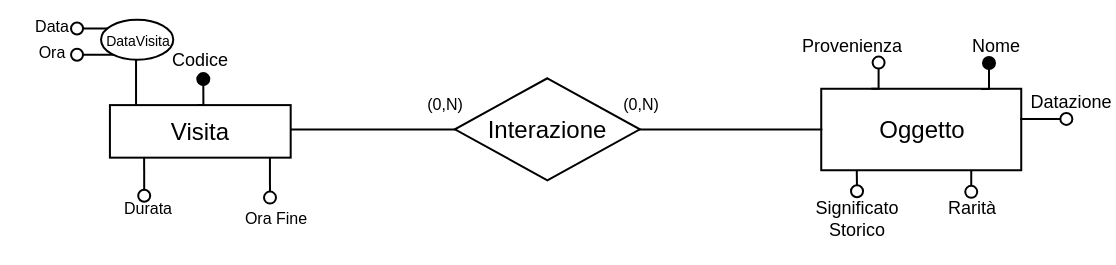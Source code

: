 <mxfile version="24.2.5" type="device">
  <diagram id="u-uQPnkphakEJ7dqq13J" name="Pagina-1">
    <mxGraphModel dx="1209" dy="226" grid="1" gridSize="10" guides="1" tooltips="1" connect="1" arrows="1" fold="1" page="1" pageScale="1" pageWidth="827" pageHeight="1169" math="0" shadow="0">
      <root>
        <mxCell id="0" />
        <mxCell id="1" parent="0" />
        <mxCell id="IPgdLB2P-dnh6yDztJkn-87" value="Oggetto" style="whiteSpace=wrap;html=1;align=center;" parent="1" vertex="1">
          <mxGeometry x="139.62" y="147.385" width="100" height="40.739" as="geometry" />
        </mxCell>
        <mxCell id="IPgdLB2P-dnh6yDztJkn-89" value="&lt;font style=&quot;font-size: 9px;&quot;&gt;Nome&lt;/font&gt;" style="text;html=1;align=center;verticalAlign=middle;whiteSpace=wrap;rounded=0;" parent="1" vertex="1">
          <mxGeometry x="207.12" y="114.491" width="40" height="22" as="geometry" />
        </mxCell>
        <mxCell id="IPgdLB2P-dnh6yDztJkn-90" value="&lt;font style=&quot;font-size: 9px;&quot;&gt;Provenienza&lt;/font&gt;" style="text;html=1;align=center;verticalAlign=middle;whiteSpace=wrap;rounded=0;" parent="1" vertex="1">
          <mxGeometry x="134.62" y="116.831" width="40" height="17.314" as="geometry" />
        </mxCell>
        <mxCell id="IPgdLB2P-dnh6yDztJkn-91" value="&lt;font style=&quot;font-size: 9px;&quot;&gt;Datazione&lt;/font&gt;" style="text;html=1;align=center;verticalAlign=middle;whiteSpace=wrap;rounded=0;" parent="1" vertex="1">
          <mxGeometry x="247.12" y="144.36" width="35" height="18" as="geometry" />
        </mxCell>
        <mxCell id="IPgdLB2P-dnh6yDztJkn-92" value="&lt;p style=&quot;line-height: 77%;&quot;&gt;&lt;font style=&quot;font-size: 9px;&quot;&gt;Significato Storico&lt;/font&gt;&lt;/p&gt;" style="text;html=1;align=center;verticalAlign=middle;whiteSpace=wrap;rounded=0;spacing=2;spacingTop=0;" parent="1" vertex="1">
          <mxGeometry x="130.0" y="203.46" width="55" height="17.314" as="geometry" />
        </mxCell>
        <mxCell id="IPgdLB2P-dnh6yDztJkn-93" style="edgeStyle=orthogonalEdgeStyle;rounded=0;orthogonalLoop=1;jettySize=auto;html=1;exitX=0.25;exitY=0;exitDx=0;exitDy=0;entryX=0.842;entryY=1.009;entryDx=0;entryDy=0;entryPerimeter=0;endArrow=oval;endFill=0;" parent="1" source="IPgdLB2P-dnh6yDztJkn-87" target="IPgdLB2P-dnh6yDztJkn-90" edge="1">
          <mxGeometry relative="1" as="geometry" />
        </mxCell>
        <mxCell id="IPgdLB2P-dnh6yDztJkn-94" style="edgeStyle=orthogonalEdgeStyle;rounded=0;orthogonalLoop=1;jettySize=auto;html=1;exitX=0.75;exitY=1;exitDx=0;exitDy=0;entryX=0.578;entryY=0.124;entryDx=0;entryDy=0;entryPerimeter=0;endArrow=oval;endFill=0;" parent="1" source="IPgdLB2P-dnh6yDztJkn-87" edge="1">
          <mxGeometry relative="1" as="geometry">
            <mxPoint x="214.62" y="198.929" as="targetPoint" />
          </mxGeometry>
        </mxCell>
        <mxCell id="IPgdLB2P-dnh6yDztJkn-103" value="&lt;font style=&quot;font-size: 9px;&quot;&gt;Rarità&lt;/font&gt;" style="text;html=1;align=center;verticalAlign=middle;whiteSpace=wrap;rounded=0;" parent="1" vertex="1">
          <mxGeometry x="195.0" y="197.362" width="40" height="17.314" as="geometry" />
        </mxCell>
        <mxCell id="IPgdLB2P-dnh6yDztJkn-104" style="edgeStyle=orthogonalEdgeStyle;rounded=0;orthogonalLoop=1;jettySize=auto;html=1;exitX=0.75;exitY=1;exitDx=0;exitDy=0;entryX=0.578;entryY=0.124;entryDx=0;entryDy=0;entryPerimeter=0;endArrow=oval;endFill=0;" parent="1" edge="1">
          <mxGeometry relative="1" as="geometry">
            <mxPoint x="157.39" y="188.12" as="sourcePoint" />
            <mxPoint x="157.51" y="198.589" as="targetPoint" />
          </mxGeometry>
        </mxCell>
        <mxCell id="IPgdLB2P-dnh6yDztJkn-150" style="edgeStyle=orthogonalEdgeStyle;rounded=0;orthogonalLoop=1;jettySize=auto;html=1;exitX=0.25;exitY=0;exitDx=0;exitDy=0;entryX=0.842;entryY=1.009;entryDx=0;entryDy=0;entryPerimeter=0;endArrow=oval;endFill=1;" parent="1" edge="1">
          <mxGeometry relative="1" as="geometry">
            <mxPoint x="219.5" y="147.48" as="sourcePoint" />
            <mxPoint x="223.5" y="134.48" as="targetPoint" />
          </mxGeometry>
        </mxCell>
        <mxCell id="IPgdLB2P-dnh6yDztJkn-151" style="edgeStyle=orthogonalEdgeStyle;rounded=0;orthogonalLoop=1;jettySize=auto;html=1;exitX=1;exitY=0.5;exitDx=0;exitDy=0;endArrow=oval;endFill=0;" parent="1" edge="1">
          <mxGeometry relative="1" as="geometry">
            <mxPoint x="239.06" y="162.46" as="sourcePoint" />
            <mxPoint x="262.18" y="162.46" as="targetPoint" />
          </mxGeometry>
        </mxCell>
        <mxCell id="IPgdLB2P-dnh6yDztJkn-171" value="&lt;span style=&quot;font-size: 8px;&quot;&gt;(0,N)&lt;/span&gt;" style="text;html=1;align=center;verticalAlign=middle;whiteSpace=wrap;rounded=1;strokeColor=none;glass=0;" parent="1" vertex="1">
          <mxGeometry x="-60.01" y="151.0" width="22.5" height="6.75" as="geometry" />
        </mxCell>
        <mxCell id="IPgdLB2P-dnh6yDztJkn-178" value="&lt;font style=&quot;font-size: 8px;&quot;&gt;(0,N)&lt;/font&gt;" style="text;html=1;align=center;verticalAlign=middle;whiteSpace=wrap;rounded=1;strokeColor=none;glass=0;" parent="1" vertex="1">
          <mxGeometry x="37.69" y="151.0" width="22.5" height="6.75" as="geometry" />
        </mxCell>
        <mxCell id="IPgdLB2P-dnh6yDztJkn-186" value="" style="endArrow=none;html=1;rounded=0;entryX=1;entryY=0.5;entryDx=0;entryDy=0;exitX=0;exitY=0.5;exitDx=0;exitDy=0;" parent="1" edge="1">
          <mxGeometry width="50" height="50" relative="1" as="geometry">
            <mxPoint x="140.19" y="167.75" as="sourcePoint" />
            <mxPoint x="-128" y="167.75" as="targetPoint" />
          </mxGeometry>
        </mxCell>
        <mxCell id="IPgdLB2P-dnh6yDztJkn-189" value="Interazione" style="shape=rhombus;perimeter=rhombusPerimeter;whiteSpace=wrap;html=1;align=center;" parent="1" vertex="1">
          <mxGeometry x="-43.56" y="142.13" width="92.5" height="51" as="geometry" />
        </mxCell>
        <mxCell id="KNyOsl6Etpy3rzb2L00j-1" value="&lt;font style=&quot;font-size: 8px;&quot;&gt;Ora&lt;/font&gt;" style="text;html=1;align=center;verticalAlign=middle;whiteSpace=wrap;rounded=1;strokeColor=none;glass=0;" vertex="1" parent="1">
          <mxGeometry x="-270.48" y="120.45" width="50" height="15" as="geometry" />
        </mxCell>
        <mxCell id="KNyOsl6Etpy3rzb2L00j-2" value="&lt;font style=&quot;font-size: 8px;&quot;&gt;Ora Fine&lt;/font&gt;" style="text;html=1;align=center;verticalAlign=middle;whiteSpace=wrap;rounded=1;strokeColor=none;glass=0;" vertex="1" parent="1">
          <mxGeometry x="-153.9" y="201.77" width="42" height="19" as="geometry" />
        </mxCell>
        <mxCell id="KNyOsl6Etpy3rzb2L00j-3" value="&lt;font style=&quot;font-size: 8px;&quot;&gt;Data&lt;/font&gt;" style="text;html=1;align=center;verticalAlign=middle;whiteSpace=wrap;rounded=1;strokeColor=none;glass=0;" vertex="1" parent="1">
          <mxGeometry x="-270.48" y="107.89" width="50" height="15" as="geometry" />
        </mxCell>
        <mxCell id="KNyOsl6Etpy3rzb2L00j-4" style="edgeStyle=orthogonalEdgeStyle;rounded=0;orthogonalLoop=1;jettySize=auto;html=1;exitX=0;exitY=0;exitDx=0;exitDy=0;endArrow=oval;endFill=0;" edge="1" parent="1">
          <mxGeometry relative="1" as="geometry">
            <mxPoint x="-232.48" y="117.25" as="targetPoint" />
            <mxPoint x="-213.1" y="117.25" as="sourcePoint" />
            <Array as="points" />
          </mxGeometry>
        </mxCell>
        <mxCell id="KNyOsl6Etpy3rzb2L00j-5" style="edgeStyle=orthogonalEdgeStyle;rounded=0;orthogonalLoop=1;jettySize=auto;html=1;endArrow=oval;endFill=0;" edge="1" parent="1">
          <mxGeometry relative="1" as="geometry">
            <mxPoint x="-232.48" y="130.37" as="targetPoint" />
            <mxPoint x="-212.48" y="130.37" as="sourcePoint" />
            <Array as="points" />
          </mxGeometry>
        </mxCell>
        <mxCell id="KNyOsl6Etpy3rzb2L00j-6" value="" style="endArrow=none;html=1;rounded=0;entryX=0.551;entryY=1.003;entryDx=0;entryDy=0;entryPerimeter=0;" edge="1" parent="1">
          <mxGeometry width="50" height="50" relative="1" as="geometry">
            <mxPoint x="-202.98" y="155.99" as="sourcePoint" />
            <mxPoint x="-202.98" y="132.93" as="targetPoint" />
          </mxGeometry>
        </mxCell>
        <mxCell id="KNyOsl6Etpy3rzb2L00j-7" value="&lt;p style=&quot;line-height: 110%;&quot;&gt;&lt;font style=&quot;font-size: 7px;&quot;&gt;DataVisita&lt;/font&gt;&lt;/p&gt;" style="ellipse;whiteSpace=wrap;html=1;" vertex="1" parent="1">
          <mxGeometry x="-220.48" y="112.87" width="36.12" height="20" as="geometry" />
        </mxCell>
        <mxCell id="KNyOsl6Etpy3rzb2L00j-8" style="edgeStyle=orthogonalEdgeStyle;rounded=0;orthogonalLoop=1;jettySize=auto;html=1;exitX=1;exitY=0.5;exitDx=0;exitDy=0;endArrow=oval;endFill=0;" edge="1" parent="1">
          <mxGeometry relative="1" as="geometry">
            <mxPoint x="-135.92" y="201.82" as="targetPoint" />
            <mxPoint x="-136.04" y="181.835" as="sourcePoint" />
            <Array as="points">
              <mxPoint x="-135.92" y="201.82" />
            </Array>
          </mxGeometry>
        </mxCell>
        <mxCell id="KNyOsl6Etpy3rzb2L00j-9" value="&lt;font style=&quot;font-size: 8px;&quot;&gt;Durata&lt;/font&gt;" style="text;html=1;align=center;verticalAlign=middle;whiteSpace=wrap;rounded=1;strokeColor=none;glass=0;" vertex="1" parent="1">
          <mxGeometry x="-222.4" y="197.87" width="50" height="17" as="geometry" />
        </mxCell>
        <mxCell id="KNyOsl6Etpy3rzb2L00j-10" style="edgeStyle=orthogonalEdgeStyle;rounded=0;orthogonalLoop=1;jettySize=auto;html=1;exitX=1;exitY=0.5;exitDx=0;exitDy=0;endArrow=oval;endFill=0;" edge="1" parent="1">
          <mxGeometry relative="1" as="geometry">
            <mxPoint x="-198.52" y="200.91" as="targetPoint" />
            <mxPoint x="-198.93" y="180.49" as="sourcePoint" />
            <Array as="points">
              <mxPoint x="-198.93" y="200.49" />
            </Array>
          </mxGeometry>
        </mxCell>
        <mxCell id="KNyOsl6Etpy3rzb2L00j-13" style="edgeStyle=orthogonalEdgeStyle;rounded=0;orthogonalLoop=1;jettySize=auto;html=1;exitX=0.25;exitY=0;exitDx=0;exitDy=0;entryX=0.842;entryY=1.009;entryDx=0;entryDy=0;entryPerimeter=0;endArrow=oval;endFill=1;" edge="1" parent="1">
          <mxGeometry relative="1" as="geometry">
            <mxPoint x="-172.35" y="155.55" as="sourcePoint" />
            <mxPoint x="-169.35" y="142.55" as="targetPoint" />
          </mxGeometry>
        </mxCell>
        <mxCell id="KNyOsl6Etpy3rzb2L00j-14" value="&lt;font style=&quot;font-size: 9px;&quot;&gt;Codice&lt;/font&gt;" style="text;html=1;align=center;verticalAlign=middle;whiteSpace=wrap;rounded=0;" vertex="1" parent="1">
          <mxGeometry x="-190.85" y="122.891" width="40" height="17.314" as="geometry" />
        </mxCell>
        <mxCell id="KNyOsl6Etpy3rzb2L00j-15" value="Visita" style="whiteSpace=wrap;html=1;align=center;" vertex="1" parent="1">
          <mxGeometry x="-216.04" y="155.55" width="90.38" height="26.28" as="geometry" />
        </mxCell>
      </root>
    </mxGraphModel>
  </diagram>
</mxfile>
